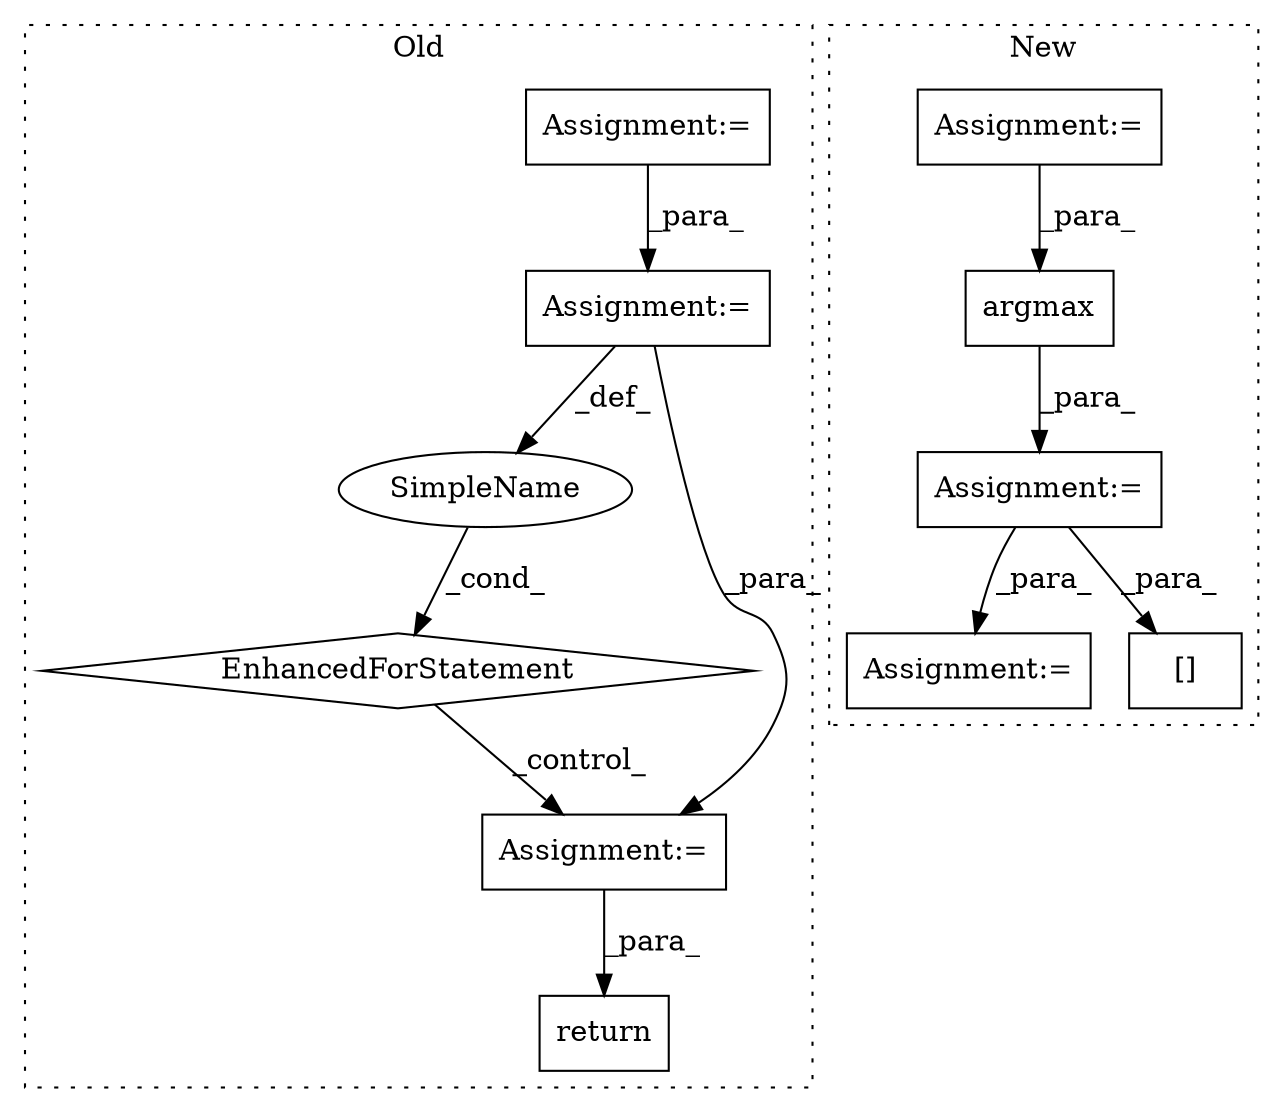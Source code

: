 digraph G {
subgraph cluster0 {
1 [label="return" a="41" s="5744" l="7" shape="box"];
5 [label="Assignment:=" a="7" s="5106" l="1" shape="box"];
6 [label="Assignment:=" a="7" s="5166,5255" l="57,2" shape="box"];
9 [label="EnhancedForStatement" a="70" s="5166,5255" l="57,2" shape="diamond"];
10 [label="SimpleName" a="42" s="5227" l="5" shape="ellipse"];
11 [label="Assignment:=" a="7" s="5700" l="1" shape="box"];
label = "Old";
style="dotted";
}
subgraph cluster1 {
2 [label="argmax" a="32" s="5590,5623" l="7,1" shape="box"];
3 [label="Assignment:=" a="7" s="5583" l="1" shape="box"];
4 [label="Assignment:=" a="7" s="5151" l="1" shape="box"];
7 [label="Assignment:=" a="7" s="5645" l="1" shape="box"];
8 [label="[]" a="2" s="5728,5748" l="11,1" shape="box"];
label = "New";
style="dotted";
}
2 -> 3 [label="_para_"];
3 -> 8 [label="_para_"];
3 -> 7 [label="_para_"];
4 -> 2 [label="_para_"];
5 -> 6 [label="_para_"];
6 -> 11 [label="_para_"];
6 -> 10 [label="_def_"];
9 -> 11 [label="_control_"];
10 -> 9 [label="_cond_"];
11 -> 1 [label="_para_"];
}